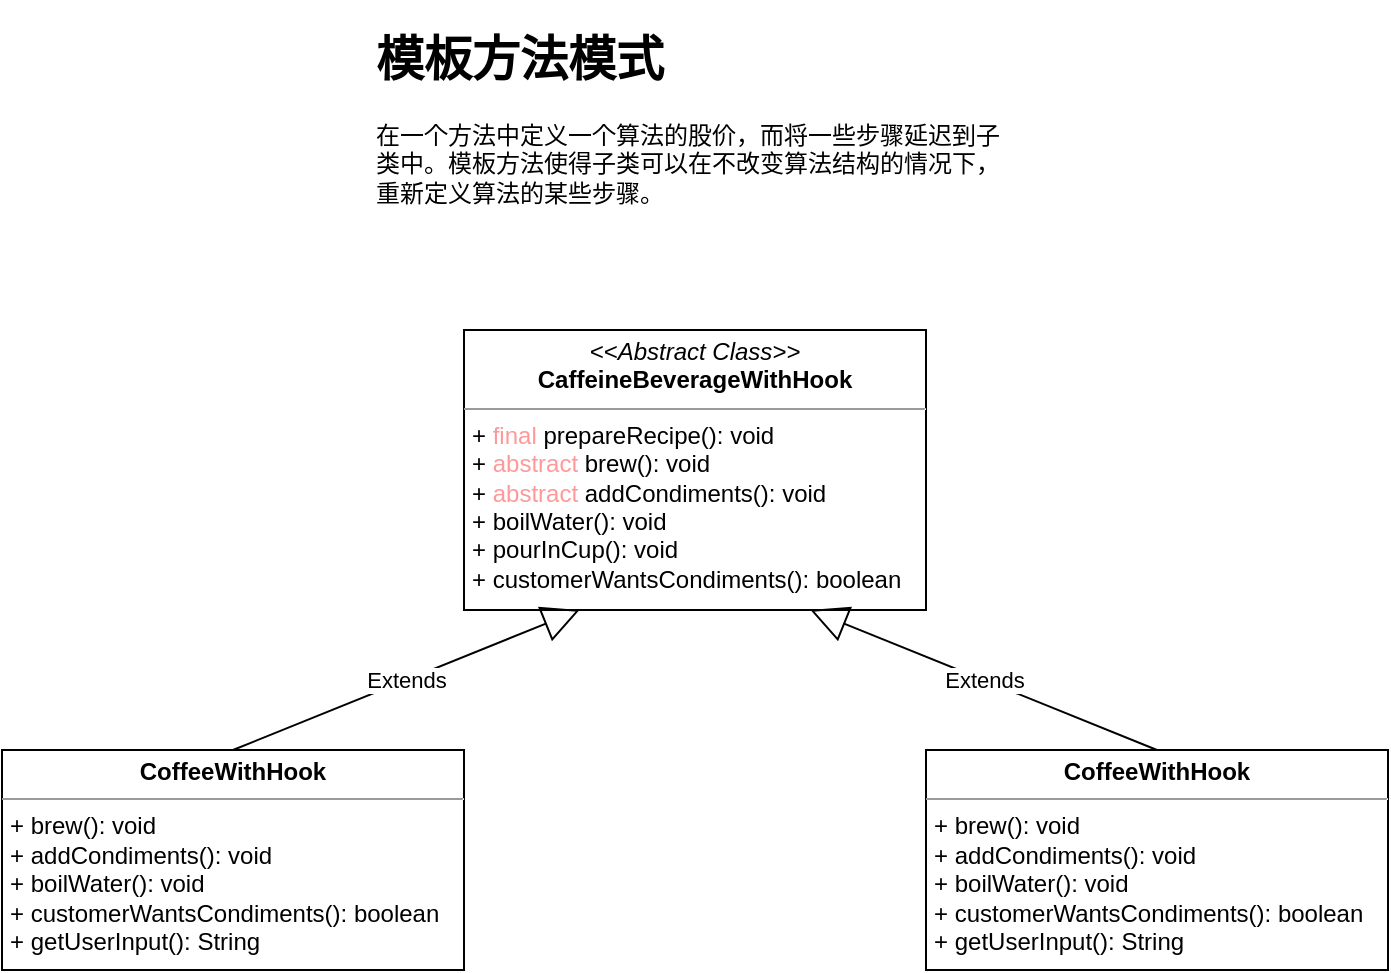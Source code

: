 <mxfile version="17.4.5" type="device"><diagram id="K1RlSb80AFfmNtWtvYOT" name="第 1 页"><mxGraphModel dx="948" dy="465" grid="1" gridSize="10" guides="1" tooltips="1" connect="1" arrows="1" fold="1" page="1" pageScale="1" pageWidth="827" pageHeight="1169" math="0" shadow="0"><root><mxCell id="0"/><mxCell id="1" parent="0"/><mxCell id="oL5wkKix3F-BqsQcgwvS-2" value="&lt;p style=&quot;margin: 0px ; margin-top: 4px ; text-align: center&quot;&gt;&lt;i&gt;&amp;lt;&amp;lt;Abstract Class&amp;gt;&amp;gt;&lt;/i&gt;&lt;br&gt;&lt;b&gt;CaffeineBeverageWithHook&lt;/b&gt;&lt;/p&gt;&lt;hr size=&quot;1&quot;&gt;&lt;p style=&quot;margin: 0px ; margin-left: 4px&quot;&gt;+ &lt;font color=&quot;#ff9999&quot;&gt;final &lt;/font&gt;prepareRecipe(): void&lt;br&gt;+ &lt;font color=&quot;#ff9999&quot;&gt;abstract &lt;/font&gt;brew(): void&lt;/p&gt;&lt;p style=&quot;margin: 0px ; margin-left: 4px&quot;&gt;+ &lt;font color=&quot;#ff9999&quot;&gt;abstract &lt;/font&gt;addCondiments(): void&lt;/p&gt;&lt;p style=&quot;margin: 0px ; margin-left: 4px&quot;&gt;+ boilWater(): void&lt;/p&gt;&lt;p style=&quot;margin: 0px ; margin-left: 4px&quot;&gt;+ pourInCup(): void&lt;/p&gt;&lt;p style=&quot;margin: 0px ; margin-left: 4px&quot;&gt;+ customerWantsCondiments(): boolean&lt;/p&gt;" style="verticalAlign=top;align=left;overflow=fill;fontSize=12;fontFamily=Helvetica;html=1;" vertex="1" parent="1"><mxGeometry x="298" y="425" width="231" height="140" as="geometry"/></mxCell><mxCell id="oL5wkKix3F-BqsQcgwvS-3" value="&lt;p style=&quot;margin: 0px ; margin-top: 4px ; text-align: center&quot;&gt;&lt;b&gt;CoffeeWithHook&lt;/b&gt;&lt;/p&gt;&lt;hr size=&quot;1&quot;&gt;&lt;p style=&quot;margin: 0px ; margin-left: 4px&quot;&gt;+ brew(): void&lt;br&gt;&lt;/p&gt;&lt;p style=&quot;margin: 0px ; margin-left: 4px&quot;&gt;+ addCondiments(): void&lt;/p&gt;&lt;p style=&quot;margin: 0px ; margin-left: 4px&quot;&gt;+ boilWater(): void&lt;/p&gt;&lt;p style=&quot;margin: 0px ; margin-left: 4px&quot;&gt;+ customerWantsCondiments(): boolean&lt;/p&gt;&lt;p style=&quot;margin: 0px ; margin-left: 4px&quot;&gt;+ getUserInput(): String&lt;/p&gt;" style="verticalAlign=top;align=left;overflow=fill;fontSize=12;fontFamily=Helvetica;html=1;" vertex="1" parent="1"><mxGeometry x="67" y="635" width="231" height="110" as="geometry"/></mxCell><mxCell id="oL5wkKix3F-BqsQcgwvS-4" value="&lt;p style=&quot;margin: 0px ; margin-top: 4px ; text-align: center&quot;&gt;&lt;b&gt;CoffeeWithHook&lt;/b&gt;&lt;/p&gt;&lt;hr size=&quot;1&quot;&gt;&lt;p style=&quot;margin: 0px ; margin-left: 4px&quot;&gt;+ brew(): void&lt;br&gt;&lt;/p&gt;&lt;p style=&quot;margin: 0px ; margin-left: 4px&quot;&gt;+ addCondiments(): void&lt;/p&gt;&lt;p style=&quot;margin: 0px ; margin-left: 4px&quot;&gt;+ boilWater(): void&lt;/p&gt;&lt;p style=&quot;margin: 0px ; margin-left: 4px&quot;&gt;+ customerWantsCondiments(): boolean&lt;/p&gt;&lt;p style=&quot;margin: 0px ; margin-left: 4px&quot;&gt;+ getUserInput(): String&lt;/p&gt;" style="verticalAlign=top;align=left;overflow=fill;fontSize=12;fontFamily=Helvetica;html=1;" vertex="1" parent="1"><mxGeometry x="529" y="635" width="231" height="110" as="geometry"/></mxCell><mxCell id="oL5wkKix3F-BqsQcgwvS-6" value="Extends" style="endArrow=block;endSize=16;endFill=0;html=1;rounded=0;fontFamily=Helvetica;fontColor=#000000;entryX=0.25;entryY=1;entryDx=0;entryDy=0;exitX=0.5;exitY=0;exitDx=0;exitDy=0;" edge="1" parent="1" source="oL5wkKix3F-BqsQcgwvS-3" target="oL5wkKix3F-BqsQcgwvS-2"><mxGeometry width="160" relative="1" as="geometry"><mxPoint x="240" y="495" as="sourcePoint"/><mxPoint x="400" y="495" as="targetPoint"/></mxGeometry></mxCell><mxCell id="oL5wkKix3F-BqsQcgwvS-7" value="Extends" style="endArrow=block;endSize=16;endFill=0;html=1;rounded=0;fontFamily=Helvetica;fontColor=#000000;entryX=0.75;entryY=1;entryDx=0;entryDy=0;exitX=0.5;exitY=0;exitDx=0;exitDy=0;" edge="1" parent="1" source="oL5wkKix3F-BqsQcgwvS-4" target="oL5wkKix3F-BqsQcgwvS-2"><mxGeometry width="160" relative="1" as="geometry"><mxPoint x="192.5" y="645" as="sourcePoint"/><mxPoint x="365.75" y="575" as="targetPoint"/></mxGeometry></mxCell><mxCell id="oL5wkKix3F-BqsQcgwvS-8" value="&lt;h1&gt;模板方法模式&lt;/h1&gt;&lt;p&gt;在一个方法中定义一个算法的股价，而将一些步骤延迟到子类中。模板方法使得子类可以在不改变算法结构的情况下，重新定义算法的某些步骤。&lt;/p&gt;" style="text;html=1;strokeColor=none;fillColor=none;spacing=5;spacingTop=-20;whiteSpace=wrap;overflow=hidden;rounded=0;fontFamily=Helvetica;fontColor=#000000;" vertex="1" parent="1"><mxGeometry x="249" y="270" width="330" height="120" as="geometry"/></mxCell></root></mxGraphModel></diagram></mxfile>